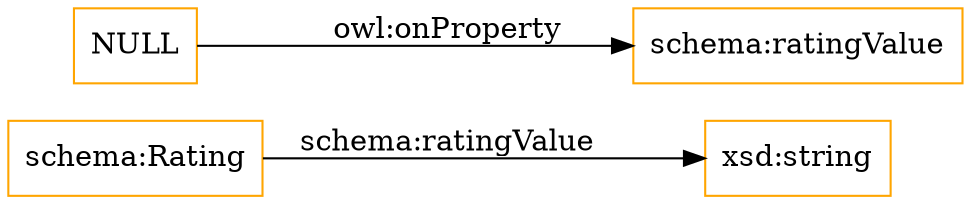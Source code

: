 digraph ar2dtool_diagram { 
rankdir=LR;
size="1501"
node [shape = rectangle, color="orange"]; "schema:Rating" ; /*classes style*/
	"NULL" -> "schema:ratingValue" [ label = "owl:onProperty" ];
	"schema:Rating" -> "xsd:string" [ label = "schema:ratingValue" ];

}
